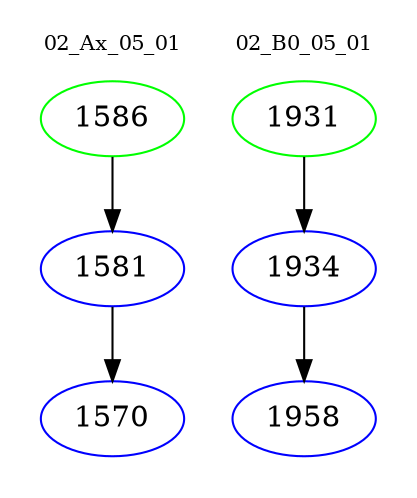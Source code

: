 digraph{
subgraph cluster_0 {
color = white
label = "02_Ax_05_01";
fontsize=10;
T0_1586 [label="1586", color="green"]
T0_1586 -> T0_1581 [color="black"]
T0_1581 [label="1581", color="blue"]
T0_1581 -> T0_1570 [color="black"]
T0_1570 [label="1570", color="blue"]
}
subgraph cluster_1 {
color = white
label = "02_B0_05_01";
fontsize=10;
T1_1931 [label="1931", color="green"]
T1_1931 -> T1_1934 [color="black"]
T1_1934 [label="1934", color="blue"]
T1_1934 -> T1_1958 [color="black"]
T1_1958 [label="1958", color="blue"]
}
}

